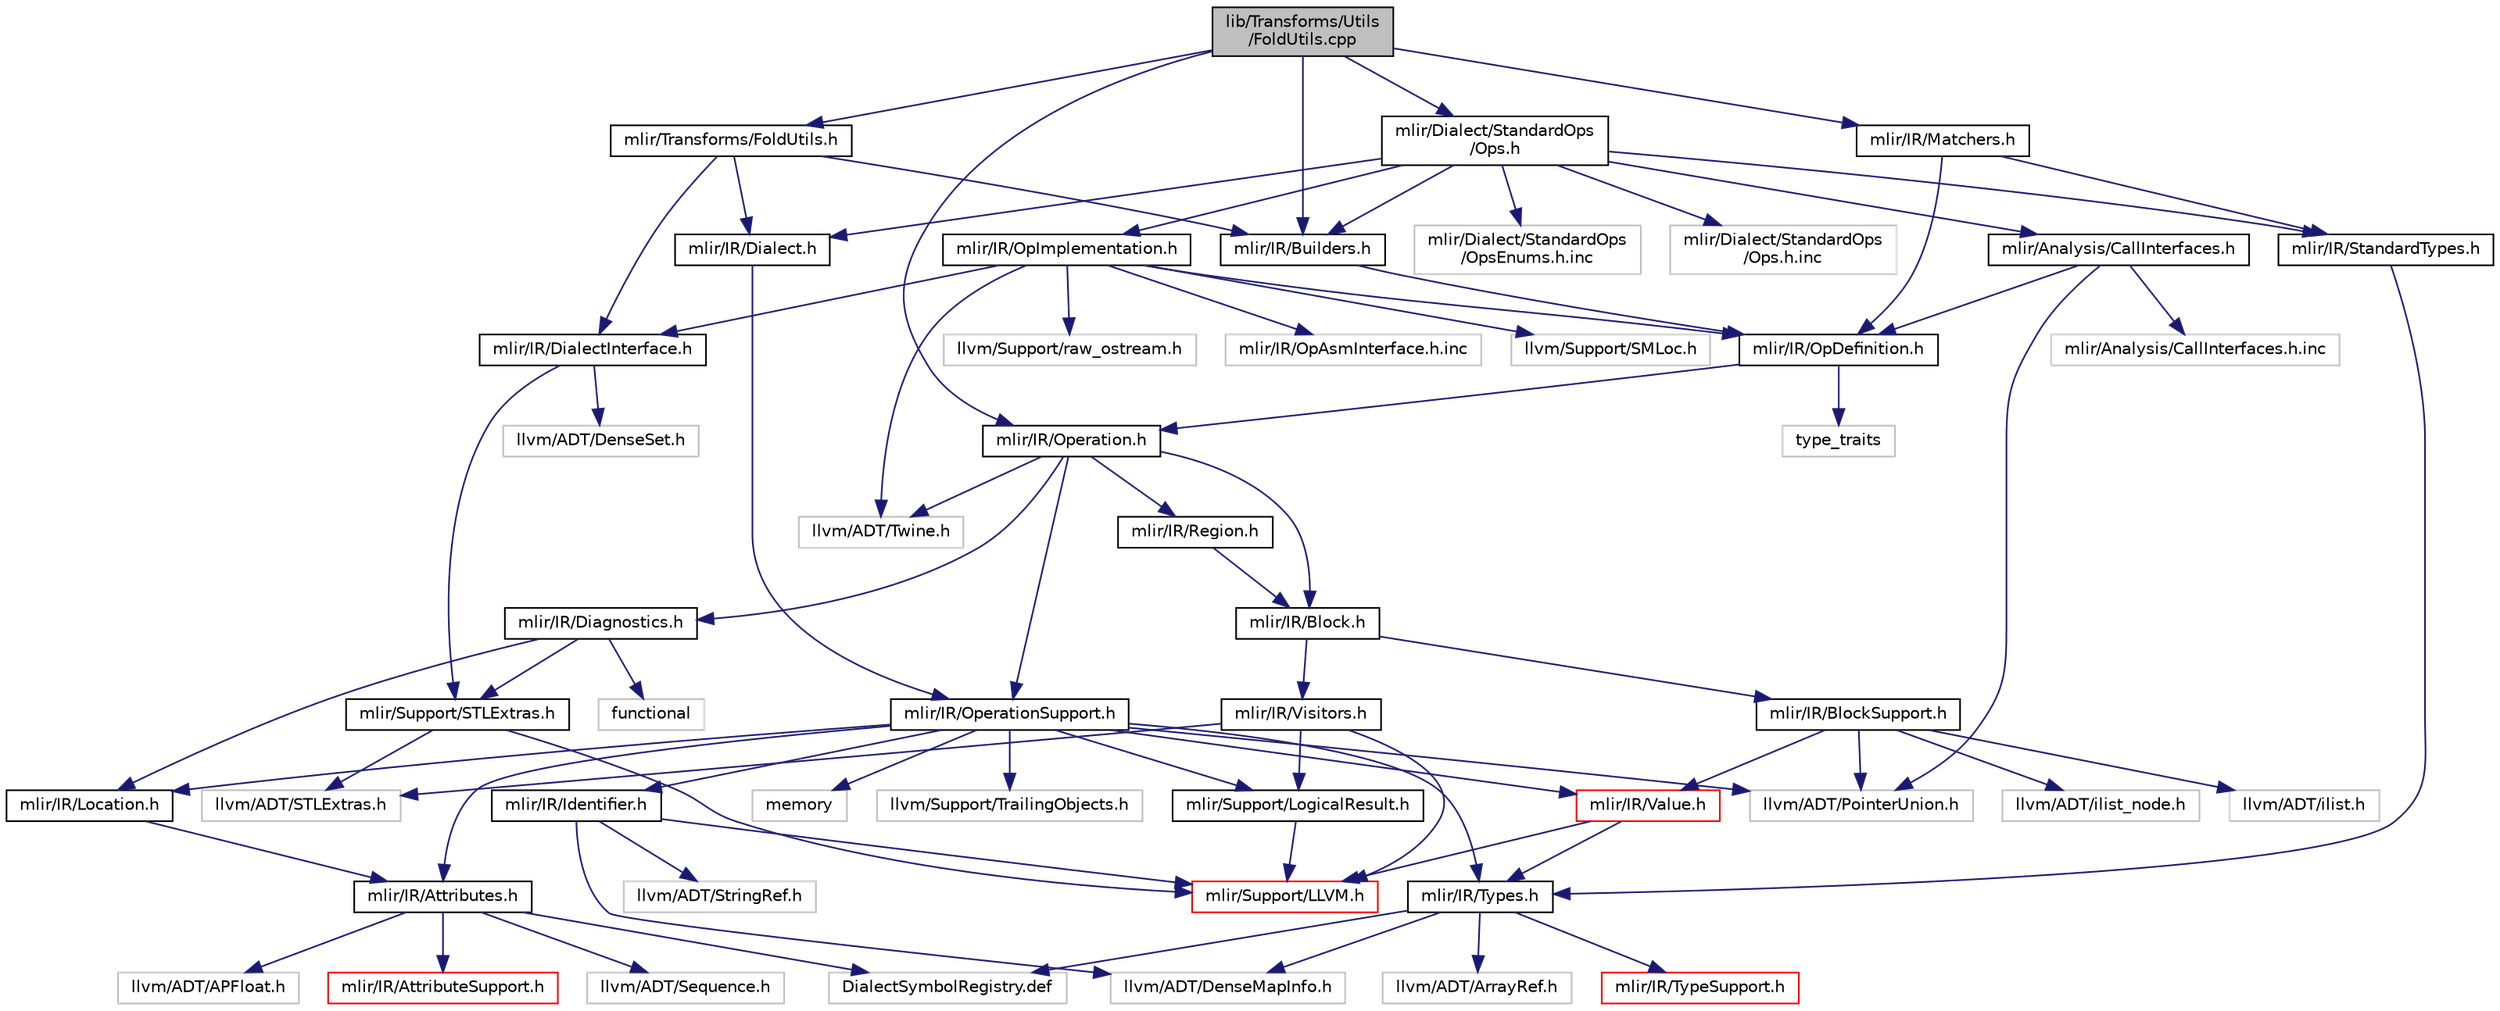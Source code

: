 digraph "lib/Transforms/Utils/FoldUtils.cpp"
{
  bgcolor="transparent";
  edge [fontname="Helvetica",fontsize="10",labelfontname="Helvetica",labelfontsize="10"];
  node [fontname="Helvetica",fontsize="10",shape=record];
  Node0 [label="lib/Transforms/Utils\l/FoldUtils.cpp",height=0.2,width=0.4,color="black", fillcolor="grey75", style="filled", fontcolor="black"];
  Node0 -> Node1 [color="midnightblue",fontsize="10",style="solid",fontname="Helvetica"];
  Node1 [label="mlir/Transforms/FoldUtils.h",height=0.2,width=0.4,color="black",URL="$FoldUtils_8h.html"];
  Node1 -> Node2 [color="midnightblue",fontsize="10",style="solid",fontname="Helvetica"];
  Node2 [label="mlir/IR/Builders.h",height=0.2,width=0.4,color="black",URL="$IR_2Builders_8h.html"];
  Node2 -> Node3 [color="midnightblue",fontsize="10",style="solid",fontname="Helvetica"];
  Node3 [label="mlir/IR/OpDefinition.h",height=0.2,width=0.4,color="black",URL="$OpDefinition_8h.html"];
  Node3 -> Node4 [color="midnightblue",fontsize="10",style="solid",fontname="Helvetica"];
  Node4 [label="mlir/IR/Operation.h",height=0.2,width=0.4,color="black",URL="$Operation_8h.html"];
  Node4 -> Node5 [color="midnightblue",fontsize="10",style="solid",fontname="Helvetica"];
  Node5 [label="mlir/IR/Block.h",height=0.2,width=0.4,color="black",URL="$Block_8h.html"];
  Node5 -> Node6 [color="midnightblue",fontsize="10",style="solid",fontname="Helvetica"];
  Node6 [label="mlir/IR/BlockSupport.h",height=0.2,width=0.4,color="black",URL="$BlockSupport_8h.html"];
  Node6 -> Node7 [color="midnightblue",fontsize="10",style="solid",fontname="Helvetica"];
  Node7 [label="mlir/IR/Value.h",height=0.2,width=0.4,color="red",URL="$Value_8h.html"];
  Node7 -> Node8 [color="midnightblue",fontsize="10",style="solid",fontname="Helvetica"];
  Node8 [label="mlir/IR/Types.h",height=0.2,width=0.4,color="black",URL="$Types_8h.html"];
  Node8 -> Node9 [color="midnightblue",fontsize="10",style="solid",fontname="Helvetica"];
  Node9 [label="mlir/IR/TypeSupport.h",height=0.2,width=0.4,color="red",URL="$TypeSupport_8h.html"];
  Node8 -> Node25 [color="midnightblue",fontsize="10",style="solid",fontname="Helvetica"];
  Node25 [label="llvm/ADT/ArrayRef.h",height=0.2,width=0.4,color="grey75"];
  Node8 -> Node26 [color="midnightblue",fontsize="10",style="solid",fontname="Helvetica"];
  Node26 [label="llvm/ADT/DenseMapInfo.h",height=0.2,width=0.4,color="grey75"];
  Node8 -> Node27 [color="midnightblue",fontsize="10",style="solid",fontname="Helvetica"];
  Node27 [label="DialectSymbolRegistry.def",height=0.2,width=0.4,color="grey75"];
  Node7 -> Node11 [color="midnightblue",fontsize="10",style="solid",fontname="Helvetica"];
  Node11 [label="mlir/Support/LLVM.h",height=0.2,width=0.4,color="red",URL="$LLVM_8h.html"];
  Node6 -> Node36 [color="midnightblue",fontsize="10",style="solid",fontname="Helvetica"];
  Node36 [label="llvm/ADT/PointerUnion.h",height=0.2,width=0.4,color="grey75"];
  Node6 -> Node37 [color="midnightblue",fontsize="10",style="solid",fontname="Helvetica"];
  Node37 [label="llvm/ADT/ilist.h",height=0.2,width=0.4,color="grey75"];
  Node6 -> Node38 [color="midnightblue",fontsize="10",style="solid",fontname="Helvetica"];
  Node38 [label="llvm/ADT/ilist_node.h",height=0.2,width=0.4,color="grey75"];
  Node5 -> Node39 [color="midnightblue",fontsize="10",style="solid",fontname="Helvetica"];
  Node39 [label="mlir/IR/Visitors.h",height=0.2,width=0.4,color="black",URL="$Visitors_8h.html"];
  Node39 -> Node11 [color="midnightblue",fontsize="10",style="solid",fontname="Helvetica"];
  Node39 -> Node18 [color="midnightblue",fontsize="10",style="solid",fontname="Helvetica"];
  Node18 [label="mlir/Support/LogicalResult.h",height=0.2,width=0.4,color="black",URL="$LogicalResult_8h.html"];
  Node18 -> Node11 [color="midnightblue",fontsize="10",style="solid",fontname="Helvetica"];
  Node39 -> Node20 [color="midnightblue",fontsize="10",style="solid",fontname="Helvetica"];
  Node20 [label="llvm/ADT/STLExtras.h",height=0.2,width=0.4,color="grey75"];
  Node4 -> Node40 [color="midnightblue",fontsize="10",style="solid",fontname="Helvetica"];
  Node40 [label="mlir/IR/Diagnostics.h",height=0.2,width=0.4,color="black",URL="$Diagnostics_8h.html"];
  Node40 -> Node29 [color="midnightblue",fontsize="10",style="solid",fontname="Helvetica"];
  Node29 [label="mlir/IR/Location.h",height=0.2,width=0.4,color="black",URL="$Location_8h.html"];
  Node29 -> Node30 [color="midnightblue",fontsize="10",style="solid",fontname="Helvetica"];
  Node30 [label="mlir/IR/Attributes.h",height=0.2,width=0.4,color="black",URL="$Attributes_8h.html"];
  Node30 -> Node31 [color="midnightblue",fontsize="10",style="solid",fontname="Helvetica"];
  Node31 [label="mlir/IR/AttributeSupport.h",height=0.2,width=0.4,color="red",URL="$AttributeSupport_8h.html"];
  Node30 -> Node33 [color="midnightblue",fontsize="10",style="solid",fontname="Helvetica"];
  Node33 [label="llvm/ADT/APFloat.h",height=0.2,width=0.4,color="grey75"];
  Node30 -> Node34 [color="midnightblue",fontsize="10",style="solid",fontname="Helvetica"];
  Node34 [label="llvm/ADT/Sequence.h",height=0.2,width=0.4,color="grey75"];
  Node30 -> Node27 [color="midnightblue",fontsize="10",style="solid",fontname="Helvetica"];
  Node40 -> Node19 [color="midnightblue",fontsize="10",style="solid",fontname="Helvetica"];
  Node19 [label="mlir/Support/STLExtras.h",height=0.2,width=0.4,color="black",URL="$STLExtras_8h.html"];
  Node19 -> Node11 [color="midnightblue",fontsize="10",style="solid",fontname="Helvetica"];
  Node19 -> Node20 [color="midnightblue",fontsize="10",style="solid",fontname="Helvetica"];
  Node40 -> Node14 [color="midnightblue",fontsize="10",style="solid",fontname="Helvetica"];
  Node14 [label="functional",height=0.2,width=0.4,color="grey75"];
  Node4 -> Node41 [color="midnightblue",fontsize="10",style="solid",fontname="Helvetica"];
  Node41 [label="mlir/IR/OperationSupport.h",height=0.2,width=0.4,color="black",URL="$OperationSupport_8h.html"];
  Node41 -> Node30 [color="midnightblue",fontsize="10",style="solid",fontname="Helvetica"];
  Node41 -> Node42 [color="midnightblue",fontsize="10",style="solid",fontname="Helvetica"];
  Node42 [label="mlir/IR/Identifier.h",height=0.2,width=0.4,color="black",URL="$Identifier_8h.html"];
  Node42 -> Node11 [color="midnightblue",fontsize="10",style="solid",fontname="Helvetica"];
  Node42 -> Node26 [color="midnightblue",fontsize="10",style="solid",fontname="Helvetica"];
  Node42 -> Node43 [color="midnightblue",fontsize="10",style="solid",fontname="Helvetica"];
  Node43 [label="llvm/ADT/StringRef.h",height=0.2,width=0.4,color="grey75"];
  Node41 -> Node29 [color="midnightblue",fontsize="10",style="solid",fontname="Helvetica"];
  Node41 -> Node8 [color="midnightblue",fontsize="10",style="solid",fontname="Helvetica"];
  Node41 -> Node7 [color="midnightblue",fontsize="10",style="solid",fontname="Helvetica"];
  Node41 -> Node18 [color="midnightblue",fontsize="10",style="solid",fontname="Helvetica"];
  Node41 -> Node36 [color="midnightblue",fontsize="10",style="solid",fontname="Helvetica"];
  Node41 -> Node44 [color="midnightblue",fontsize="10",style="solid",fontname="Helvetica"];
  Node44 [label="llvm/Support/TrailingObjects.h",height=0.2,width=0.4,color="grey75"];
  Node41 -> Node15 [color="midnightblue",fontsize="10",style="solid",fontname="Helvetica"];
  Node15 [label="memory",height=0.2,width=0.4,color="grey75"];
  Node4 -> Node45 [color="midnightblue",fontsize="10",style="solid",fontname="Helvetica"];
  Node45 [label="mlir/IR/Region.h",height=0.2,width=0.4,color="black",URL="$IR_2Region_8h.html"];
  Node45 -> Node5 [color="midnightblue",fontsize="10",style="solid",fontname="Helvetica"];
  Node4 -> Node46 [color="midnightblue",fontsize="10",style="solid",fontname="Helvetica"];
  Node46 [label="llvm/ADT/Twine.h",height=0.2,width=0.4,color="grey75"];
  Node3 -> Node47 [color="midnightblue",fontsize="10",style="solid",fontname="Helvetica"];
  Node47 [label="type_traits",height=0.2,width=0.4,color="grey75"];
  Node1 -> Node48 [color="midnightblue",fontsize="10",style="solid",fontname="Helvetica"];
  Node48 [label="mlir/IR/Dialect.h",height=0.2,width=0.4,color="black",URL="$IR_2Dialect_8h.html"];
  Node48 -> Node41 [color="midnightblue",fontsize="10",style="solid",fontname="Helvetica"];
  Node1 -> Node49 [color="midnightblue",fontsize="10",style="solid",fontname="Helvetica"];
  Node49 [label="mlir/IR/DialectInterface.h",height=0.2,width=0.4,color="black",URL="$DialectInterface_8h.html"];
  Node49 -> Node19 [color="midnightblue",fontsize="10",style="solid",fontname="Helvetica"];
  Node49 -> Node23 [color="midnightblue",fontsize="10",style="solid",fontname="Helvetica"];
  Node23 [label="llvm/ADT/DenseSet.h",height=0.2,width=0.4,color="grey75"];
  Node0 -> Node50 [color="midnightblue",fontsize="10",style="solid",fontname="Helvetica"];
  Node50 [label="mlir/Dialect/StandardOps\l/Ops.h",height=0.2,width=0.4,color="black",URL="$Ops_8h.html"];
  Node50 -> Node51 [color="midnightblue",fontsize="10",style="solid",fontname="Helvetica"];
  Node51 [label="mlir/Analysis/CallInterfaces.h",height=0.2,width=0.4,color="black",URL="$CallInterfaces_8h.html"];
  Node51 -> Node3 [color="midnightblue",fontsize="10",style="solid",fontname="Helvetica"];
  Node51 -> Node36 [color="midnightblue",fontsize="10",style="solid",fontname="Helvetica"];
  Node51 -> Node52 [color="midnightblue",fontsize="10",style="solid",fontname="Helvetica"];
  Node52 [label="mlir/Analysis/CallInterfaces.h.inc",height=0.2,width=0.4,color="grey75"];
  Node50 -> Node2 [color="midnightblue",fontsize="10",style="solid",fontname="Helvetica"];
  Node50 -> Node48 [color="midnightblue",fontsize="10",style="solid",fontname="Helvetica"];
  Node50 -> Node53 [color="midnightblue",fontsize="10",style="solid",fontname="Helvetica"];
  Node53 [label="mlir/IR/OpImplementation.h",height=0.2,width=0.4,color="black",URL="$OpImplementation_8h.html"];
  Node53 -> Node49 [color="midnightblue",fontsize="10",style="solid",fontname="Helvetica"];
  Node53 -> Node3 [color="midnightblue",fontsize="10",style="solid",fontname="Helvetica"];
  Node53 -> Node46 [color="midnightblue",fontsize="10",style="solid",fontname="Helvetica"];
  Node53 -> Node54 [color="midnightblue",fontsize="10",style="solid",fontname="Helvetica"];
  Node54 [label="llvm/Support/SMLoc.h",height=0.2,width=0.4,color="grey75"];
  Node53 -> Node55 [color="midnightblue",fontsize="10",style="solid",fontname="Helvetica"];
  Node55 [label="llvm/Support/raw_ostream.h",height=0.2,width=0.4,color="grey75"];
  Node53 -> Node56 [color="midnightblue",fontsize="10",style="solid",fontname="Helvetica"];
  Node56 [label="mlir/IR/OpAsmInterface.h.inc",height=0.2,width=0.4,color="grey75"];
  Node50 -> Node57 [color="midnightblue",fontsize="10",style="solid",fontname="Helvetica"];
  Node57 [label="mlir/IR/StandardTypes.h",height=0.2,width=0.4,color="black",URL="$StandardTypes_8h.html"];
  Node57 -> Node8 [color="midnightblue",fontsize="10",style="solid",fontname="Helvetica"];
  Node50 -> Node58 [color="midnightblue",fontsize="10",style="solid",fontname="Helvetica"];
  Node58 [label="mlir/Dialect/StandardOps\l/OpsEnums.h.inc",height=0.2,width=0.4,color="grey75"];
  Node50 -> Node59 [color="midnightblue",fontsize="10",style="solid",fontname="Helvetica"];
  Node59 [label="mlir/Dialect/StandardOps\l/Ops.h.inc",height=0.2,width=0.4,color="grey75"];
  Node0 -> Node2 [color="midnightblue",fontsize="10",style="solid",fontname="Helvetica"];
  Node0 -> Node60 [color="midnightblue",fontsize="10",style="solid",fontname="Helvetica"];
  Node60 [label="mlir/IR/Matchers.h",height=0.2,width=0.4,color="black",URL="$Matchers_8h.html"];
  Node60 -> Node3 [color="midnightblue",fontsize="10",style="solid",fontname="Helvetica"];
  Node60 -> Node57 [color="midnightblue",fontsize="10",style="solid",fontname="Helvetica"];
  Node0 -> Node4 [color="midnightblue",fontsize="10",style="solid",fontname="Helvetica"];
}
